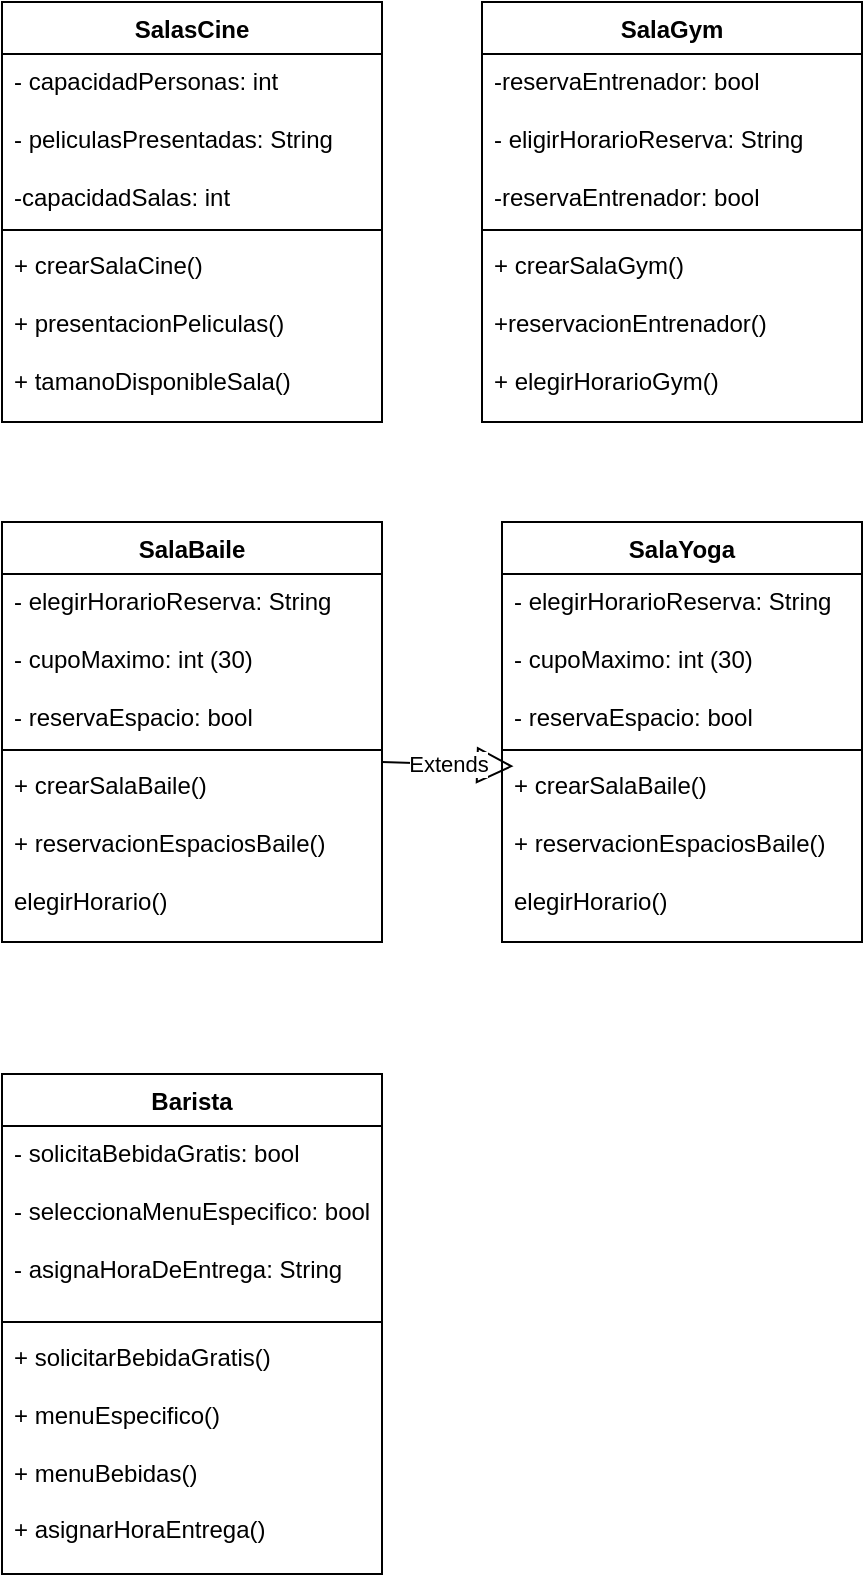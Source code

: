 <mxfile version="24.8.4">
  <diagram id="C5RBs43oDa-KdzZeNtuy" name="Page-1">
    <mxGraphModel dx="625" dy="1823" grid="1" gridSize="10" guides="1" tooltips="1" connect="1" arrows="1" fold="1" page="1" pageScale="1" pageWidth="827" pageHeight="1169" math="0" shadow="0">
      <root>
        <mxCell id="WIyWlLk6GJQsqaUBKTNV-0" />
        <mxCell id="WIyWlLk6GJQsqaUBKTNV-1" parent="WIyWlLk6GJQsqaUBKTNV-0" />
        <mxCell id="xDo69KHjv8QRunsJBPLD-2" value="SalasCine&lt;div&gt;&lt;br&gt;&lt;/div&gt;" style="swimlane;fontStyle=1;align=center;verticalAlign=top;childLayout=stackLayout;horizontal=1;startSize=26;horizontalStack=0;resizeParent=1;resizeParentMax=0;resizeLast=0;collapsible=1;marginBottom=0;whiteSpace=wrap;html=1;" vertex="1" parent="WIyWlLk6GJQsqaUBKTNV-1">
          <mxGeometry x="190" y="-1120" width="190" height="210" as="geometry">
            <mxRectangle x="100" y="550" width="100" height="40" as="alternateBounds" />
          </mxGeometry>
        </mxCell>
        <mxCell id="xDo69KHjv8QRunsJBPLD-3" value="- capacidadPersonas: int&lt;div&gt;&lt;br&gt;&lt;div&gt;- peliculasPresentadas: String&lt;/div&gt;&lt;/div&gt;&lt;div&gt;&lt;br&gt;&lt;/div&gt;&lt;div&gt;-capacidadSalas: int&amp;nbsp;&lt;/div&gt;" style="text;strokeColor=none;fillColor=none;align=left;verticalAlign=top;spacingLeft=4;spacingRight=4;overflow=hidden;rotatable=0;points=[[0,0.5],[1,0.5]];portConstraint=eastwest;whiteSpace=wrap;html=1;" vertex="1" parent="xDo69KHjv8QRunsJBPLD-2">
          <mxGeometry y="26" width="190" height="84" as="geometry" />
        </mxCell>
        <mxCell id="xDo69KHjv8QRunsJBPLD-4" value="" style="line;strokeWidth=1;fillColor=none;align=left;verticalAlign=middle;spacingTop=-1;spacingLeft=3;spacingRight=3;rotatable=0;labelPosition=right;points=[];portConstraint=eastwest;strokeColor=inherit;" vertex="1" parent="xDo69KHjv8QRunsJBPLD-2">
          <mxGeometry y="110" width="190" height="8" as="geometry" />
        </mxCell>
        <mxCell id="xDo69KHjv8QRunsJBPLD-5" value="+ crearSalaCine()&lt;div&gt;&lt;br&gt;&lt;/div&gt;&lt;div&gt;+ presentacionPeliculas()&lt;/div&gt;&lt;div&gt;&lt;br&gt;&lt;/div&gt;&lt;div&gt;+ tamanoDisponibleSala()&lt;br&gt;&lt;div&gt;&lt;br&gt;&lt;/div&gt;&lt;/div&gt;" style="text;strokeColor=none;fillColor=none;align=left;verticalAlign=top;spacingLeft=4;spacingRight=4;overflow=hidden;rotatable=0;points=[[0,0.5],[1,0.5]];portConstraint=eastwest;whiteSpace=wrap;html=1;" vertex="1" parent="xDo69KHjv8QRunsJBPLD-2">
          <mxGeometry y="118" width="190" height="92" as="geometry" />
        </mxCell>
        <mxCell id="xDo69KHjv8QRunsJBPLD-7" value="SalaGym" style="swimlane;fontStyle=1;align=center;verticalAlign=top;childLayout=stackLayout;horizontal=1;startSize=26;horizontalStack=0;resizeParent=1;resizeParentMax=0;resizeLast=0;collapsible=1;marginBottom=0;whiteSpace=wrap;html=1;" vertex="1" parent="WIyWlLk6GJQsqaUBKTNV-1">
          <mxGeometry x="430" y="-1120" width="190" height="210" as="geometry" />
        </mxCell>
        <mxCell id="xDo69KHjv8QRunsJBPLD-8" value="-reservaEntrenador: bool&lt;div&gt;&lt;br&gt;&lt;/div&gt;&lt;div&gt;- eligirHorarioReserva: String&lt;/div&gt;&lt;div&gt;&lt;br&gt;&lt;/div&gt;&lt;div&gt;-reservaEntrenador: bool&lt;/div&gt;" style="text;strokeColor=none;fillColor=none;align=left;verticalAlign=top;spacingLeft=4;spacingRight=4;overflow=hidden;rotatable=0;points=[[0,0.5],[1,0.5]];portConstraint=eastwest;whiteSpace=wrap;html=1;" vertex="1" parent="xDo69KHjv8QRunsJBPLD-7">
          <mxGeometry y="26" width="190" height="84" as="geometry" />
        </mxCell>
        <mxCell id="xDo69KHjv8QRunsJBPLD-9" value="" style="line;strokeWidth=1;fillColor=none;align=left;verticalAlign=middle;spacingTop=-1;spacingLeft=3;spacingRight=3;rotatable=0;labelPosition=right;points=[];portConstraint=eastwest;strokeColor=inherit;" vertex="1" parent="xDo69KHjv8QRunsJBPLD-7">
          <mxGeometry y="110" width="190" height="8" as="geometry" />
        </mxCell>
        <mxCell id="xDo69KHjv8QRunsJBPLD-10" value="+ crearSalaGym()&lt;div&gt;&lt;br&gt;&lt;/div&gt;&lt;div&gt;+reservacionEntrenador()&lt;/div&gt;&lt;div&gt;&lt;br&gt;&lt;/div&gt;&lt;div&gt;+ elegirHorarioGym()&lt;/div&gt;" style="text;strokeColor=none;fillColor=none;align=left;verticalAlign=top;spacingLeft=4;spacingRight=4;overflow=hidden;rotatable=0;points=[[0,0.5],[1,0.5]];portConstraint=eastwest;whiteSpace=wrap;html=1;" vertex="1" parent="xDo69KHjv8QRunsJBPLD-7">
          <mxGeometry y="118" width="190" height="92" as="geometry" />
        </mxCell>
        <mxCell id="xDo69KHjv8QRunsJBPLD-12" value="SalaBaile" style="swimlane;fontStyle=1;align=center;verticalAlign=top;childLayout=stackLayout;horizontal=1;startSize=26;horizontalStack=0;resizeParent=1;resizeParentMax=0;resizeLast=0;collapsible=1;marginBottom=0;whiteSpace=wrap;html=1;" vertex="1" parent="WIyWlLk6GJQsqaUBKTNV-1">
          <mxGeometry x="190" y="-860" width="190" height="210" as="geometry" />
        </mxCell>
        <mxCell id="xDo69KHjv8QRunsJBPLD-13" value="- elegirHorarioReserva: String&lt;div&gt;&lt;br&gt;&lt;/div&gt;&lt;div&gt;- cupoMaximo: int (30)&lt;/div&gt;&lt;div&gt;&lt;br&gt;&lt;/div&gt;&lt;div&gt;- reservaEspacio: bool&lt;/div&gt;" style="text;strokeColor=none;fillColor=none;align=left;verticalAlign=top;spacingLeft=4;spacingRight=4;overflow=hidden;rotatable=0;points=[[0,0.5],[1,0.5]];portConstraint=eastwest;whiteSpace=wrap;html=1;" vertex="1" parent="xDo69KHjv8QRunsJBPLD-12">
          <mxGeometry y="26" width="190" height="84" as="geometry" />
        </mxCell>
        <mxCell id="xDo69KHjv8QRunsJBPLD-14" value="" style="line;strokeWidth=1;fillColor=none;align=left;verticalAlign=middle;spacingTop=-1;spacingLeft=3;spacingRight=3;rotatable=0;labelPosition=right;points=[];portConstraint=eastwest;strokeColor=inherit;" vertex="1" parent="xDo69KHjv8QRunsJBPLD-12">
          <mxGeometry y="110" width="190" height="8" as="geometry" />
        </mxCell>
        <mxCell id="xDo69KHjv8QRunsJBPLD-15" value="+ crearSalaBaile()&lt;div&gt;&lt;br&gt;&lt;/div&gt;&lt;div&gt;+ reservacionEspaciosBaile()&lt;/div&gt;&lt;div&gt;&lt;br&gt;&lt;/div&gt;&lt;div&gt;elegirHorario()&lt;/div&gt;" style="text;strokeColor=none;fillColor=none;align=left;verticalAlign=top;spacingLeft=4;spacingRight=4;overflow=hidden;rotatable=0;points=[[0,0.5],[1,0.5]];portConstraint=eastwest;whiteSpace=wrap;html=1;" vertex="1" parent="xDo69KHjv8QRunsJBPLD-12">
          <mxGeometry y="118" width="190" height="92" as="geometry" />
        </mxCell>
        <mxCell id="xDo69KHjv8QRunsJBPLD-17" value="SalaYoga&lt;div&gt;&lt;br&gt;&lt;/div&gt;" style="swimlane;fontStyle=1;align=center;verticalAlign=top;childLayout=stackLayout;horizontal=1;startSize=26;horizontalStack=0;resizeParent=1;resizeParentMax=0;resizeLast=0;collapsible=1;marginBottom=0;whiteSpace=wrap;html=1;" vertex="1" parent="WIyWlLk6GJQsqaUBKTNV-1">
          <mxGeometry x="440" y="-860" width="180" height="210" as="geometry" />
        </mxCell>
        <mxCell id="xDo69KHjv8QRunsJBPLD-18" value="- elegirHorarioReserva: String&lt;div&gt;&lt;br&gt;&lt;/div&gt;&lt;div&gt;- cupoMaximo: int (30)&lt;/div&gt;&lt;div&gt;&lt;br&gt;&lt;/div&gt;&lt;div&gt;- reservaEspacio: bool&lt;/div&gt;" style="text;strokeColor=none;fillColor=none;align=left;verticalAlign=top;spacingLeft=4;spacingRight=4;overflow=hidden;rotatable=0;points=[[0,0.5],[1,0.5]];portConstraint=eastwest;whiteSpace=wrap;html=1;" vertex="1" parent="xDo69KHjv8QRunsJBPLD-17">
          <mxGeometry y="26" width="180" height="84" as="geometry" />
        </mxCell>
        <mxCell id="xDo69KHjv8QRunsJBPLD-19" value="" style="line;strokeWidth=1;fillColor=none;align=left;verticalAlign=middle;spacingTop=-1;spacingLeft=3;spacingRight=3;rotatable=0;labelPosition=right;points=[];portConstraint=eastwest;strokeColor=inherit;" vertex="1" parent="xDo69KHjv8QRunsJBPLD-17">
          <mxGeometry y="110" width="180" height="8" as="geometry" />
        </mxCell>
        <mxCell id="xDo69KHjv8QRunsJBPLD-20" value="+ crearSalaBaile()&lt;div&gt;&lt;br&gt;&lt;/div&gt;&lt;div&gt;+ reservacionEspaciosBaile()&lt;/div&gt;&lt;div&gt;&lt;br&gt;&lt;/div&gt;&lt;div&gt;elegirHorario()&lt;/div&gt;" style="text;strokeColor=none;fillColor=none;align=left;verticalAlign=top;spacingLeft=4;spacingRight=4;overflow=hidden;rotatable=0;points=[[0,0.5],[1,0.5]];portConstraint=eastwest;whiteSpace=wrap;html=1;" vertex="1" parent="xDo69KHjv8QRunsJBPLD-17">
          <mxGeometry y="118" width="180" height="92" as="geometry" />
        </mxCell>
        <mxCell id="xDo69KHjv8QRunsJBPLD-21" value="Barista&lt;div&gt;&lt;br&gt;&lt;/div&gt;" style="swimlane;fontStyle=1;align=center;verticalAlign=top;childLayout=stackLayout;horizontal=1;startSize=26;horizontalStack=0;resizeParent=1;resizeParentMax=0;resizeLast=0;collapsible=1;marginBottom=0;whiteSpace=wrap;html=1;" vertex="1" parent="WIyWlLk6GJQsqaUBKTNV-1">
          <mxGeometry x="190" y="-584" width="190" height="250" as="geometry" />
        </mxCell>
        <mxCell id="xDo69KHjv8QRunsJBPLD-22" value="- solicitaBebidaGratis: bool&lt;div&gt;&lt;br&gt;&lt;/div&gt;&lt;div&gt;- seleccionaMenuEspecifico: bool&lt;/div&gt;&lt;div&gt;&lt;br&gt;&lt;/div&gt;&lt;div&gt;- asignaHoraDeEntrega: String&amp;nbsp;&lt;/div&gt;" style="text;strokeColor=none;fillColor=none;align=left;verticalAlign=top;spacingLeft=4;spacingRight=4;overflow=hidden;rotatable=0;points=[[0,0.5],[1,0.5]];portConstraint=eastwest;whiteSpace=wrap;html=1;" vertex="1" parent="xDo69KHjv8QRunsJBPLD-21">
          <mxGeometry y="26" width="190" height="94" as="geometry" />
        </mxCell>
        <mxCell id="xDo69KHjv8QRunsJBPLD-23" value="" style="line;strokeWidth=1;fillColor=none;align=left;verticalAlign=middle;spacingTop=-1;spacingLeft=3;spacingRight=3;rotatable=0;labelPosition=right;points=[];portConstraint=eastwest;strokeColor=inherit;" vertex="1" parent="xDo69KHjv8QRunsJBPLD-21">
          <mxGeometry y="120" width="190" height="8" as="geometry" />
        </mxCell>
        <mxCell id="xDo69KHjv8QRunsJBPLD-24" value="+ solicitarBebidaGratis()&lt;div&gt;&lt;br&gt;&lt;/div&gt;&lt;div&gt;+ menuEspecifico()&lt;/div&gt;&lt;div&gt;&lt;br&gt;&lt;/div&gt;&lt;div&gt;+ menuBebidas()&lt;/div&gt;&lt;div&gt;&lt;br&gt;&lt;/div&gt;&lt;div&gt;+ asignarHoraEntrega()&lt;/div&gt;&lt;div&gt;&lt;br&gt;&lt;/div&gt;&lt;div&gt;&lt;br&gt;&lt;/div&gt;" style="text;strokeColor=none;fillColor=none;align=left;verticalAlign=top;spacingLeft=4;spacingRight=4;overflow=hidden;rotatable=0;points=[[0,0.5],[1,0.5]];portConstraint=eastwest;whiteSpace=wrap;html=1;" vertex="1" parent="xDo69KHjv8QRunsJBPLD-21">
          <mxGeometry y="128" width="190" height="122" as="geometry" />
        </mxCell>
        <mxCell id="xDo69KHjv8QRunsJBPLD-28" value="Extends" style="endArrow=block;endSize=16;endFill=0;html=1;rounded=0;entryX=0.032;entryY=0.045;entryDx=0;entryDy=0;entryPerimeter=0;" edge="1" parent="WIyWlLk6GJQsqaUBKTNV-1" target="xDo69KHjv8QRunsJBPLD-20">
          <mxGeometry width="160" relative="1" as="geometry">
            <mxPoint x="380" y="-740" as="sourcePoint" />
            <mxPoint x="540" y="-740" as="targetPoint" />
          </mxGeometry>
        </mxCell>
      </root>
    </mxGraphModel>
  </diagram>
</mxfile>
